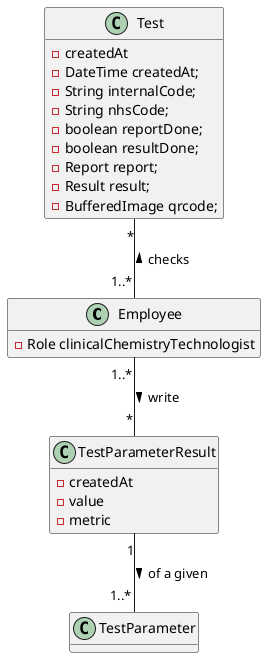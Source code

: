 @startuml

hide methods

class Employee {
    - Role clinicalChemistryTechnologist
}

class Test {
    - createdAt
    - DateTime createdAt;
    - String internalCode;
    - String nhsCode;
    - boolean reportDone;
    - boolean resultDone;
    - Report report;
    - Result result;
    - BufferedImage qrcode;
}

class TestParameterResult {
    -createdAt
    -value
    -metric
    +TestParameterResult(value, metric, refValue)
}

class TestParameter {
    +getParameter()
    +addTestResult(value, metric, refValue)
}

Employee"1..*" -- "*"TestParameterResult : "> write"
Employee"1..*" -up- "*"Test : "> checks"
TestParameterResult"1" -down- "1..*"TestParameter : "> of a given"

@enduml